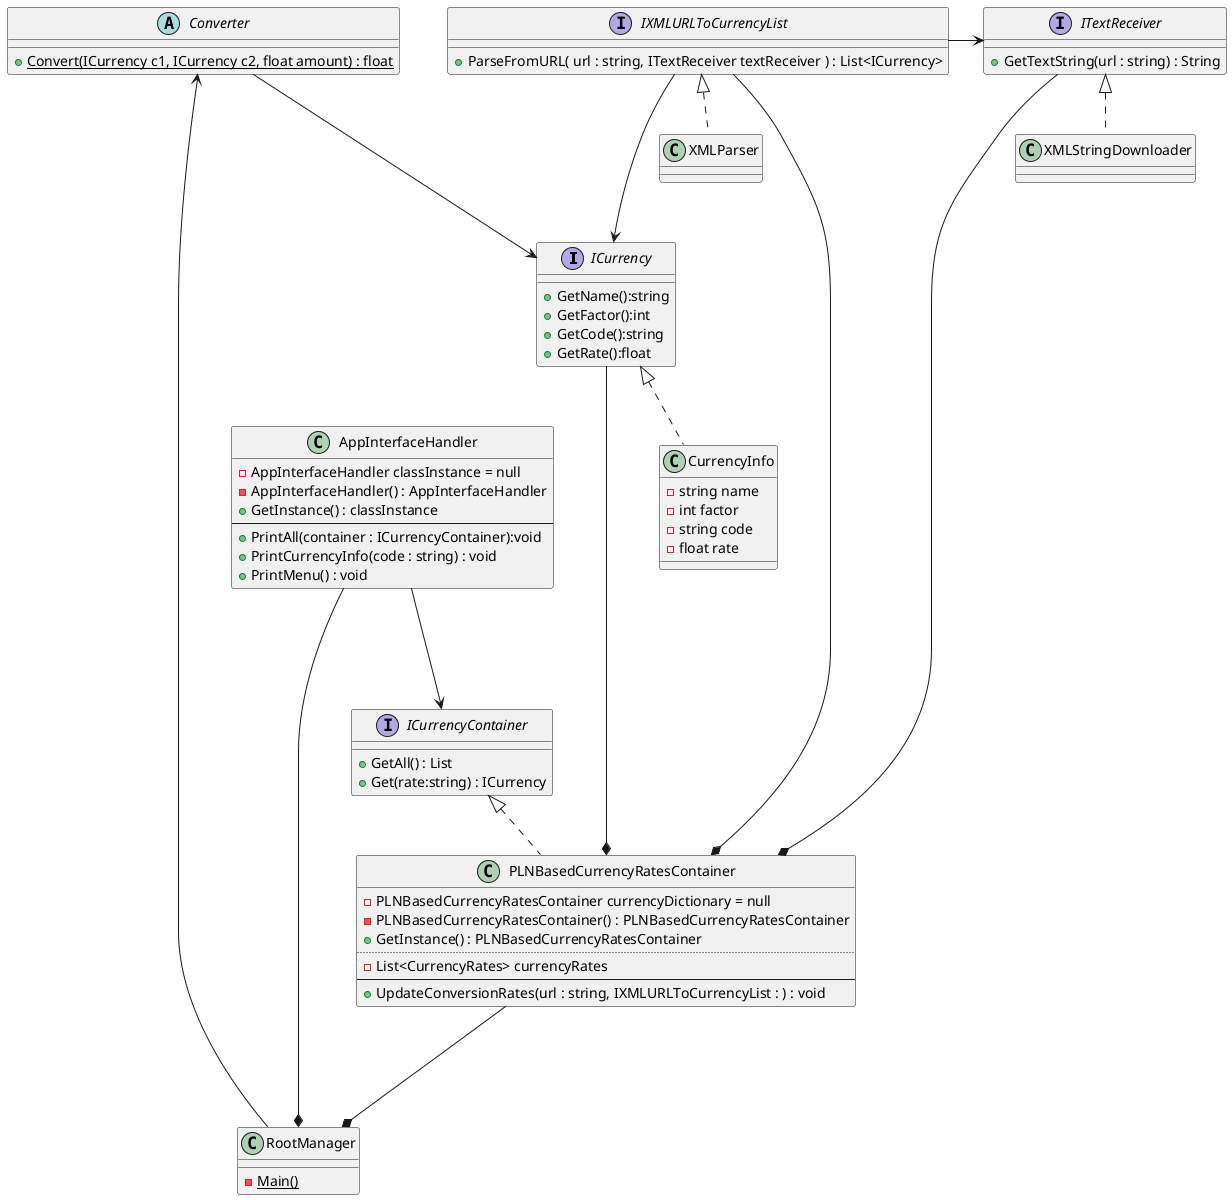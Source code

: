 @startuml
'https://plantuml.com/class-diagram

top to bottom direction

interface ICurrency
{
    + GetName():string
    + GetFactor():int
    + GetCode():string
    + GetRate():float
}


interface ICurrencyContainer
{
    + GetAll() : List
    + Get(rate:string) : ICurrency
}


interface ITextReceiver
{
    + GetTextString(url : string) : String
}

interface IXMLURLToCurrencyList
{
    + ParseFromURL( url : string, ITextReceiver textReceiver ) : List<ICurrency>
}

abstract class Converter
{
    + {static} Convert(ICurrency c1, ICurrency c2, float amount) : float
}

class CurrencyInfo implements ICurrency
{
    - string name
    - int factor
    - string code
    - float rate
}


class PLNBasedCurrencyRatesContainer implements ICurrencyContainer
{
    - PLNBasedCurrencyRatesContainer currencyDictionary = null
    - PLNBasedCurrencyRatesContainer() : PLNBasedCurrencyRatesContainer
    + GetInstance() : PLNBasedCurrencyRatesContainer
    ....
    - List<CurrencyRates> currencyRates
    ---
    + UpdateConversionRates(url : string, IXMLURLToCurrencyList : ) : void
}

class XMLStringDownloader implements ITextReceiver
{

}

class XMLParser implements IXMLURLToCurrencyList
{

}


class AppInterfaceHandler
{
    - AppInterfaceHandler classInstance = null
    - AppInterfaceHandler() : AppInterfaceHandler
    + GetInstance() : classInstance
    ---
    + PrintAll(container : ICurrencyContainer):void
    + PrintCurrencyInfo(code : string) : void
    + PrintMenu() : void
}

class RootManager
{
    - {static} Main()
}


PLNBasedCurrencyRatesContainer ---* RootManager

AppInterfaceHandler ---> ICurrencyContainer
RootManager *-left-- AppInterfaceHandler



Converter <--- RootManager


IXMLURLToCurrencyList ---> ICurrency
IXMLURLToCurrencyList --right-> ITextReceiver

IXMLURLToCurrencyList ---* PLNBasedCurrencyRatesContainer
ITextReceiver ---* PLNBasedCurrencyRatesContainer

ICurrency -----* PLNBasedCurrencyRatesContainer
Converter ---> ICurrency



@enduml